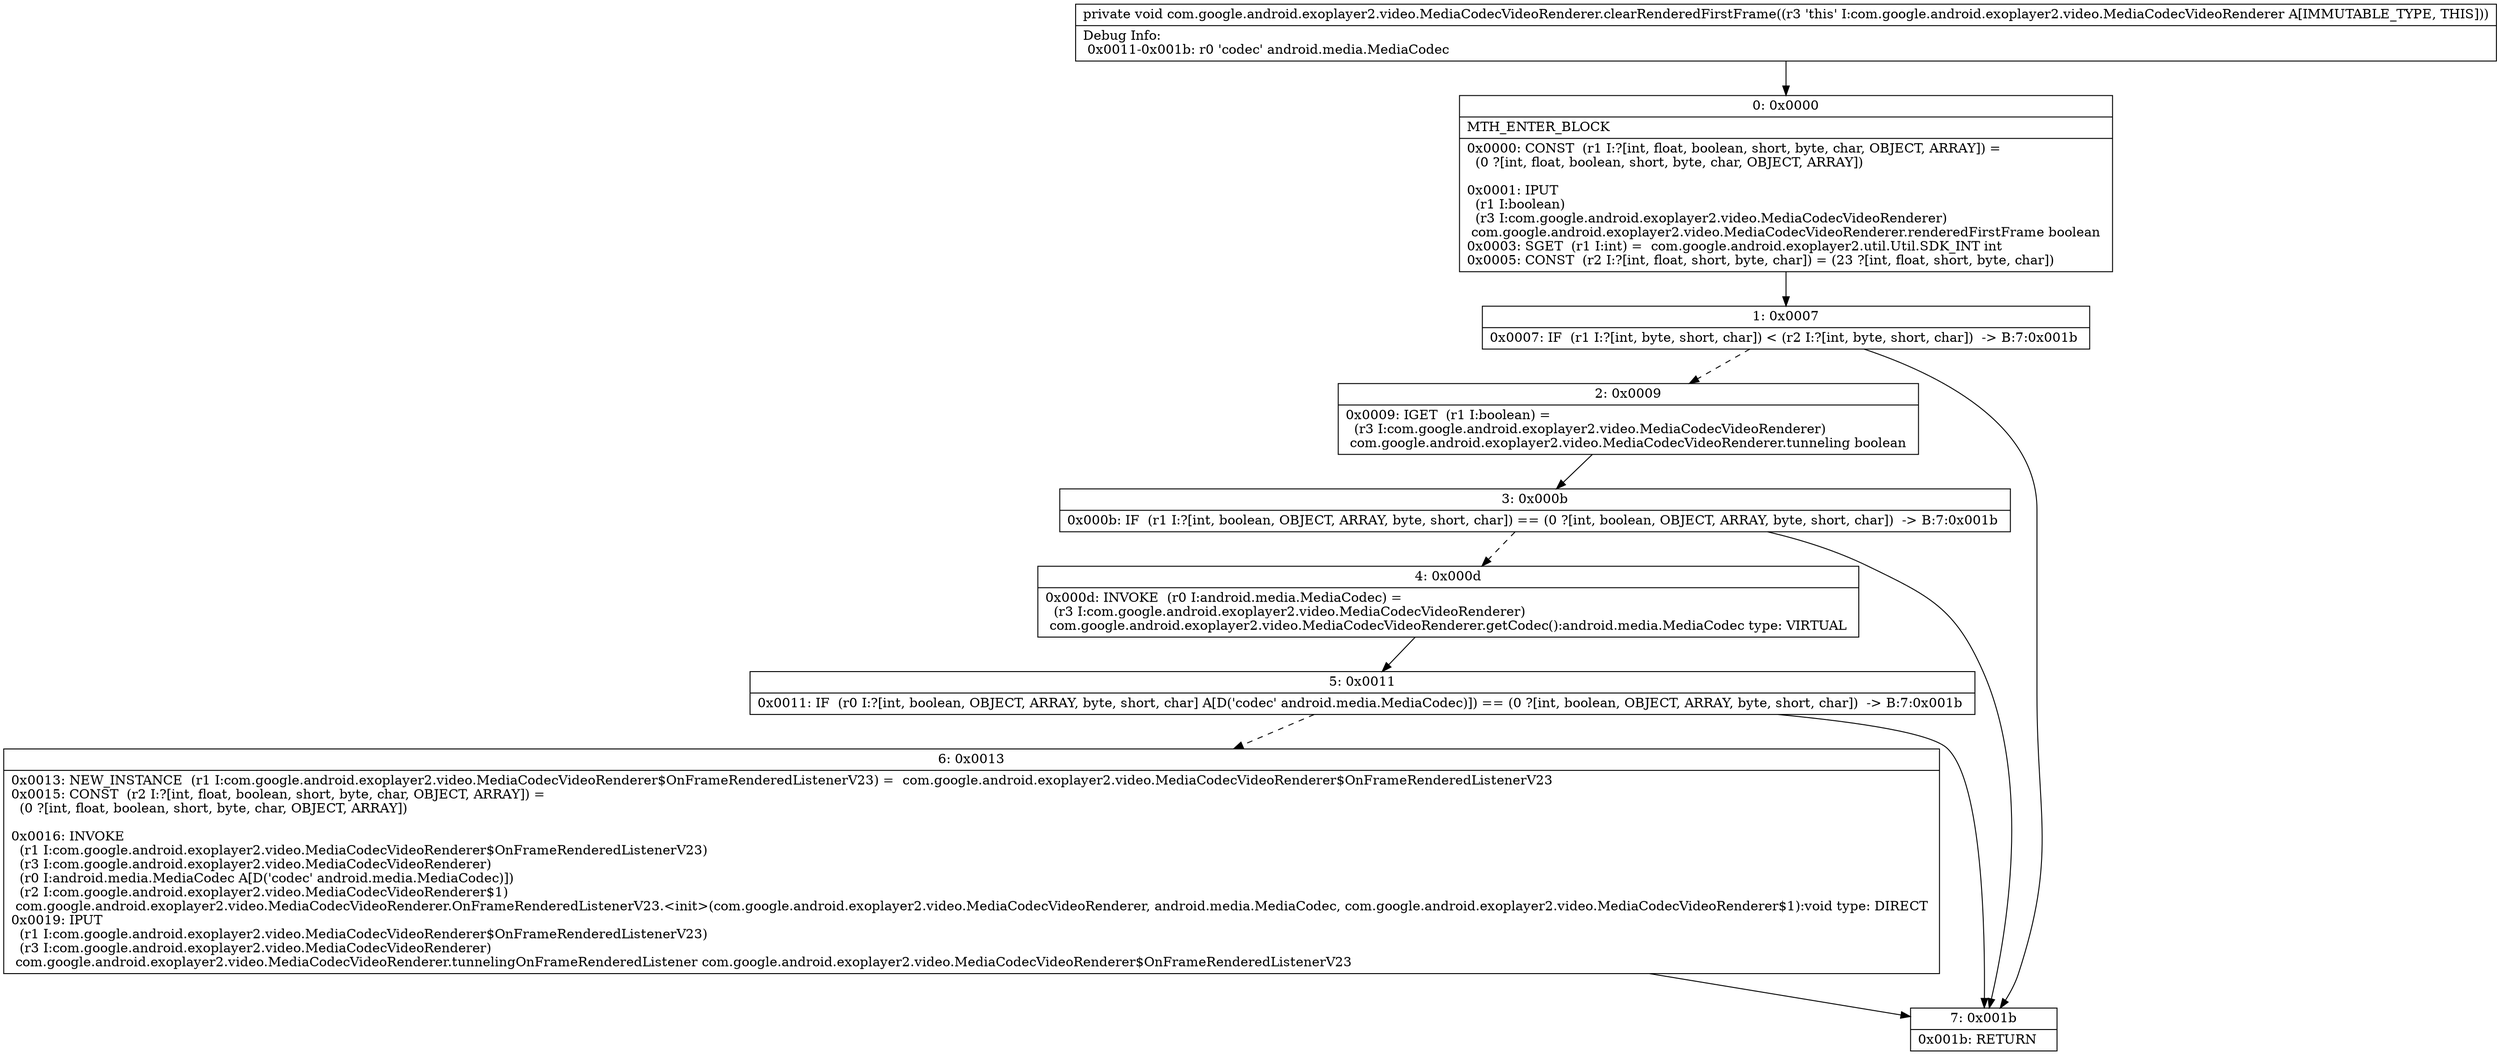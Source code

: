 digraph "CFG forcom.google.android.exoplayer2.video.MediaCodecVideoRenderer.clearRenderedFirstFrame()V" {
Node_0 [shape=record,label="{0\:\ 0x0000|MTH_ENTER_BLOCK\l|0x0000: CONST  (r1 I:?[int, float, boolean, short, byte, char, OBJECT, ARRAY]) = \l  (0 ?[int, float, boolean, short, byte, char, OBJECT, ARRAY])\l \l0x0001: IPUT  \l  (r1 I:boolean)\l  (r3 I:com.google.android.exoplayer2.video.MediaCodecVideoRenderer)\l com.google.android.exoplayer2.video.MediaCodecVideoRenderer.renderedFirstFrame boolean \l0x0003: SGET  (r1 I:int) =  com.google.android.exoplayer2.util.Util.SDK_INT int \l0x0005: CONST  (r2 I:?[int, float, short, byte, char]) = (23 ?[int, float, short, byte, char]) \l}"];
Node_1 [shape=record,label="{1\:\ 0x0007|0x0007: IF  (r1 I:?[int, byte, short, char]) \< (r2 I:?[int, byte, short, char])  \-\> B:7:0x001b \l}"];
Node_2 [shape=record,label="{2\:\ 0x0009|0x0009: IGET  (r1 I:boolean) = \l  (r3 I:com.google.android.exoplayer2.video.MediaCodecVideoRenderer)\l com.google.android.exoplayer2.video.MediaCodecVideoRenderer.tunneling boolean \l}"];
Node_3 [shape=record,label="{3\:\ 0x000b|0x000b: IF  (r1 I:?[int, boolean, OBJECT, ARRAY, byte, short, char]) == (0 ?[int, boolean, OBJECT, ARRAY, byte, short, char])  \-\> B:7:0x001b \l}"];
Node_4 [shape=record,label="{4\:\ 0x000d|0x000d: INVOKE  (r0 I:android.media.MediaCodec) = \l  (r3 I:com.google.android.exoplayer2.video.MediaCodecVideoRenderer)\l com.google.android.exoplayer2.video.MediaCodecVideoRenderer.getCodec():android.media.MediaCodec type: VIRTUAL \l}"];
Node_5 [shape=record,label="{5\:\ 0x0011|0x0011: IF  (r0 I:?[int, boolean, OBJECT, ARRAY, byte, short, char] A[D('codec' android.media.MediaCodec)]) == (0 ?[int, boolean, OBJECT, ARRAY, byte, short, char])  \-\> B:7:0x001b \l}"];
Node_6 [shape=record,label="{6\:\ 0x0013|0x0013: NEW_INSTANCE  (r1 I:com.google.android.exoplayer2.video.MediaCodecVideoRenderer$OnFrameRenderedListenerV23) =  com.google.android.exoplayer2.video.MediaCodecVideoRenderer$OnFrameRenderedListenerV23 \l0x0015: CONST  (r2 I:?[int, float, boolean, short, byte, char, OBJECT, ARRAY]) = \l  (0 ?[int, float, boolean, short, byte, char, OBJECT, ARRAY])\l \l0x0016: INVOKE  \l  (r1 I:com.google.android.exoplayer2.video.MediaCodecVideoRenderer$OnFrameRenderedListenerV23)\l  (r3 I:com.google.android.exoplayer2.video.MediaCodecVideoRenderer)\l  (r0 I:android.media.MediaCodec A[D('codec' android.media.MediaCodec)])\l  (r2 I:com.google.android.exoplayer2.video.MediaCodecVideoRenderer$1)\l com.google.android.exoplayer2.video.MediaCodecVideoRenderer.OnFrameRenderedListenerV23.\<init\>(com.google.android.exoplayer2.video.MediaCodecVideoRenderer, android.media.MediaCodec, com.google.android.exoplayer2.video.MediaCodecVideoRenderer$1):void type: DIRECT \l0x0019: IPUT  \l  (r1 I:com.google.android.exoplayer2.video.MediaCodecVideoRenderer$OnFrameRenderedListenerV23)\l  (r3 I:com.google.android.exoplayer2.video.MediaCodecVideoRenderer)\l com.google.android.exoplayer2.video.MediaCodecVideoRenderer.tunnelingOnFrameRenderedListener com.google.android.exoplayer2.video.MediaCodecVideoRenderer$OnFrameRenderedListenerV23 \l}"];
Node_7 [shape=record,label="{7\:\ 0x001b|0x001b: RETURN   \l}"];
MethodNode[shape=record,label="{private void com.google.android.exoplayer2.video.MediaCodecVideoRenderer.clearRenderedFirstFrame((r3 'this' I:com.google.android.exoplayer2.video.MediaCodecVideoRenderer A[IMMUTABLE_TYPE, THIS]))  | Debug Info:\l  0x0011\-0x001b: r0 'codec' android.media.MediaCodec\l}"];
MethodNode -> Node_0;
Node_0 -> Node_1;
Node_1 -> Node_2[style=dashed];
Node_1 -> Node_7;
Node_2 -> Node_3;
Node_3 -> Node_4[style=dashed];
Node_3 -> Node_7;
Node_4 -> Node_5;
Node_5 -> Node_6[style=dashed];
Node_5 -> Node_7;
Node_6 -> Node_7;
}

